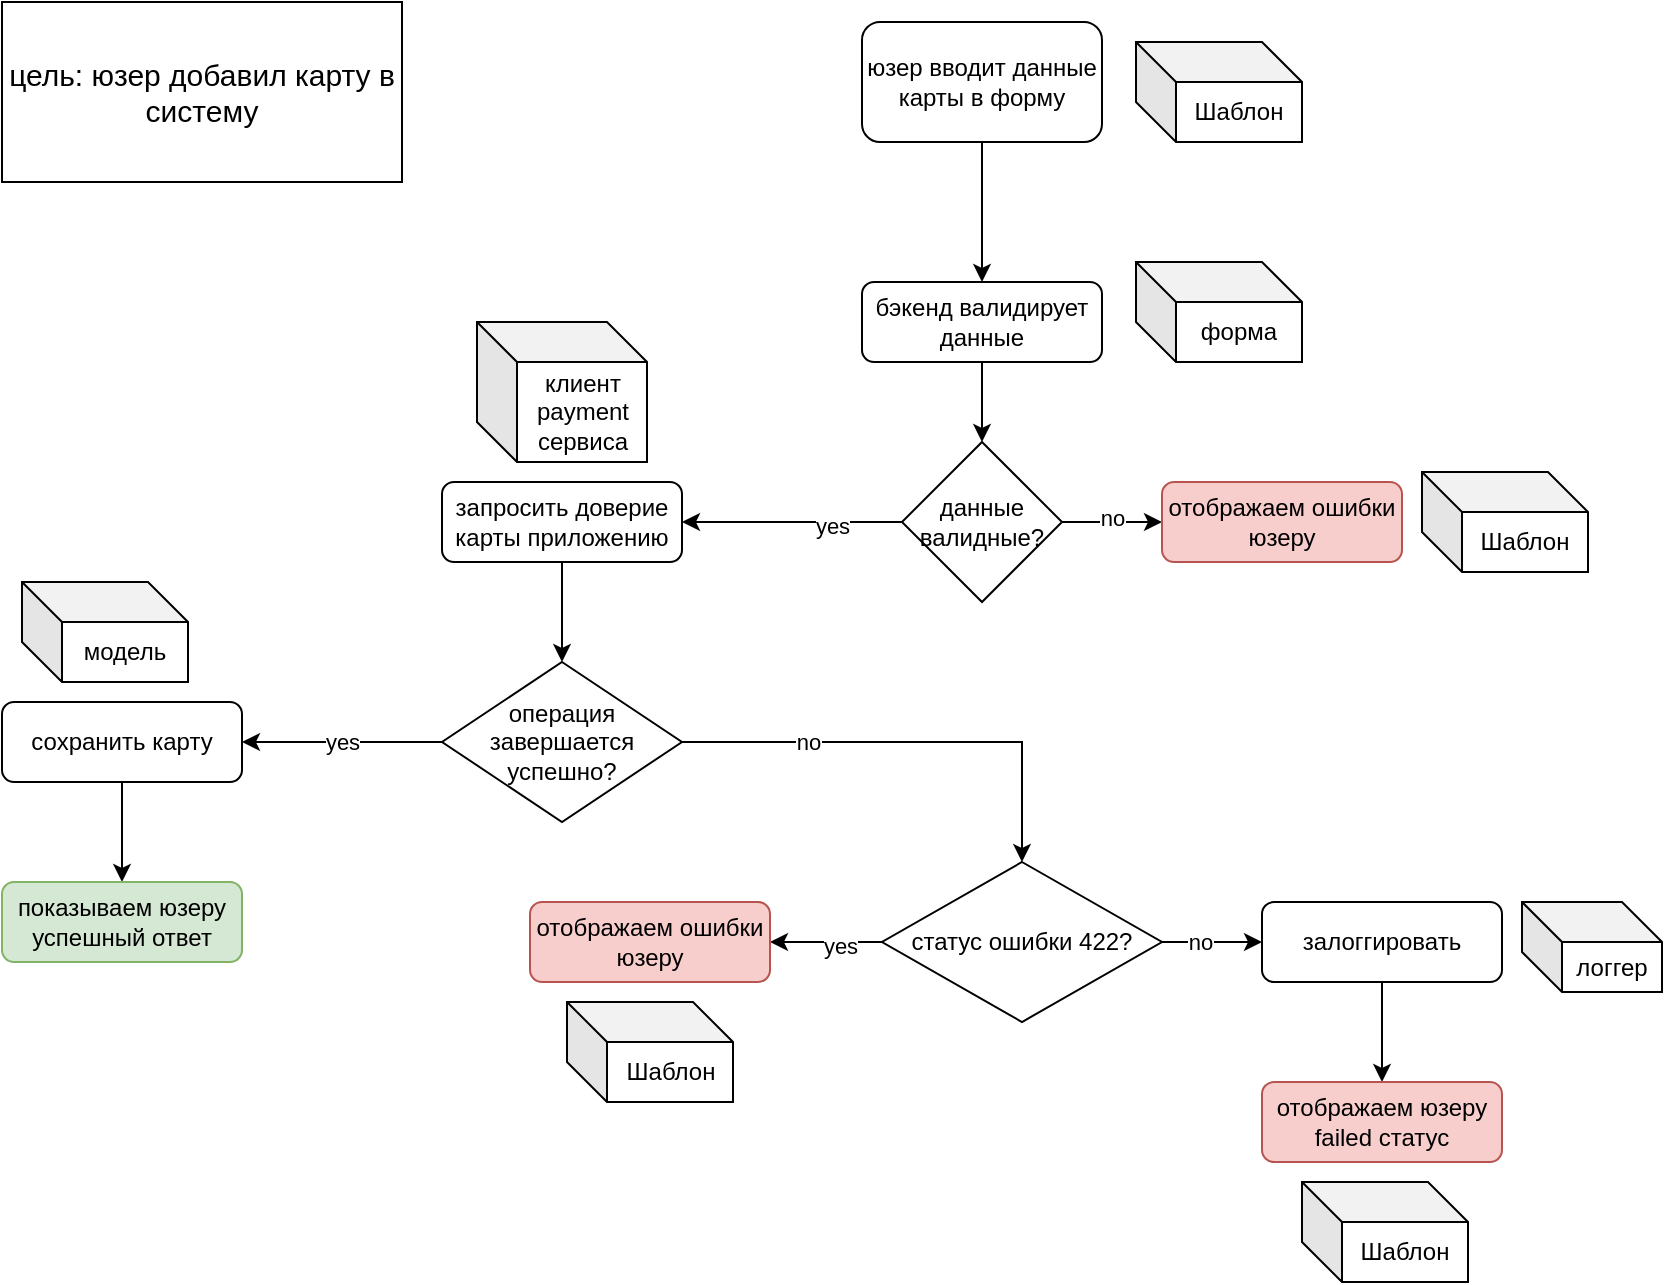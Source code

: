 <mxfile version="21.6.6" type="github">
  <diagram id="C5RBs43oDa-KdzZeNtuy" name="Page-1">
    <mxGraphModel dx="1468" dy="909" grid="1" gridSize="10" guides="1" tooltips="1" connect="1" arrows="1" fold="1" page="1" pageScale="1" pageWidth="827" pageHeight="1169" math="0" shadow="0">
      <root>
        <mxCell id="WIyWlLk6GJQsqaUBKTNV-0" />
        <mxCell id="WIyWlLk6GJQsqaUBKTNV-1" parent="WIyWlLk6GJQsqaUBKTNV-0" />
        <mxCell id="UOUn-AxjPs3sLsC2iMMm-11" value="" style="edgeStyle=orthogonalEdgeStyle;rounded=0;orthogonalLoop=1;jettySize=auto;html=1;" edge="1" parent="WIyWlLk6GJQsqaUBKTNV-1" source="WIyWlLk6GJQsqaUBKTNV-3" target="UOUn-AxjPs3sLsC2iMMm-2">
          <mxGeometry relative="1" as="geometry" />
        </mxCell>
        <mxCell id="WIyWlLk6GJQsqaUBKTNV-3" value="бэкенд валидирует данные" style="rounded=1;whiteSpace=wrap;html=1;fontSize=12;glass=0;strokeWidth=1;shadow=0;" parent="WIyWlLk6GJQsqaUBKTNV-1" vertex="1">
          <mxGeometry x="580" y="260" width="120" height="40" as="geometry" />
        </mxCell>
        <mxCell id="UOUn-AxjPs3sLsC2iMMm-10" value="" style="edgeStyle=orthogonalEdgeStyle;rounded=0;orthogonalLoop=1;jettySize=auto;html=1;entryX=0.5;entryY=0;entryDx=0;entryDy=0;" edge="1" parent="WIyWlLk6GJQsqaUBKTNV-1" source="UOUn-AxjPs3sLsC2iMMm-0" target="WIyWlLk6GJQsqaUBKTNV-3">
          <mxGeometry relative="1" as="geometry" />
        </mxCell>
        <mxCell id="UOUn-AxjPs3sLsC2iMMm-0" value="юзер вводит данные карты в форму" style="rounded=1;whiteSpace=wrap;html=1;" vertex="1" parent="WIyWlLk6GJQsqaUBKTNV-1">
          <mxGeometry x="580" y="130" width="120" height="60" as="geometry" />
        </mxCell>
        <mxCell id="UOUn-AxjPs3sLsC2iMMm-1" value="цель: юзер добавил карту в систему" style="rounded=0;whiteSpace=wrap;html=1;fontSize=15;" vertex="1" parent="WIyWlLk6GJQsqaUBKTNV-1">
          <mxGeometry x="150" y="120" width="200" height="90" as="geometry" />
        </mxCell>
        <mxCell id="UOUn-AxjPs3sLsC2iMMm-6" value="" style="edgeStyle=orthogonalEdgeStyle;rounded=0;orthogonalLoop=1;jettySize=auto;html=1;" edge="1" parent="WIyWlLk6GJQsqaUBKTNV-1" source="UOUn-AxjPs3sLsC2iMMm-2" target="UOUn-AxjPs3sLsC2iMMm-3">
          <mxGeometry relative="1" as="geometry" />
        </mxCell>
        <mxCell id="UOUn-AxjPs3sLsC2iMMm-9" value="no" style="edgeLabel;html=1;align=center;verticalAlign=middle;resizable=0;points=[];" vertex="1" connectable="0" parent="UOUn-AxjPs3sLsC2iMMm-6">
          <mxGeometry x="-0.003" y="2" relative="1" as="geometry">
            <mxPoint as="offset" />
          </mxGeometry>
        </mxCell>
        <mxCell id="UOUn-AxjPs3sLsC2iMMm-7" value="" style="edgeStyle=orthogonalEdgeStyle;rounded=0;orthogonalLoop=1;jettySize=auto;html=1;" edge="1" parent="WIyWlLk6GJQsqaUBKTNV-1" source="UOUn-AxjPs3sLsC2iMMm-2" target="UOUn-AxjPs3sLsC2iMMm-4">
          <mxGeometry relative="1" as="geometry" />
        </mxCell>
        <mxCell id="UOUn-AxjPs3sLsC2iMMm-8" value="yes" style="edgeLabel;html=1;align=center;verticalAlign=middle;resizable=0;points=[];" vertex="1" connectable="0" parent="UOUn-AxjPs3sLsC2iMMm-7">
          <mxGeometry x="-0.354" y="2" relative="1" as="geometry">
            <mxPoint as="offset" />
          </mxGeometry>
        </mxCell>
        <mxCell id="UOUn-AxjPs3sLsC2iMMm-2" value="данные валидные?" style="rhombus;whiteSpace=wrap;html=1;" vertex="1" parent="WIyWlLk6GJQsqaUBKTNV-1">
          <mxGeometry x="600" y="340" width="80" height="80" as="geometry" />
        </mxCell>
        <mxCell id="UOUn-AxjPs3sLsC2iMMm-3" value="отображаем ошибки юзеру" style="rounded=1;whiteSpace=wrap;html=1;fontSize=12;glass=0;strokeWidth=1;shadow=0;fillColor=#f8cecc;strokeColor=#b85450;" vertex="1" parent="WIyWlLk6GJQsqaUBKTNV-1">
          <mxGeometry x="730" y="360" width="120" height="40" as="geometry" />
        </mxCell>
        <mxCell id="UOUn-AxjPs3sLsC2iMMm-14" value="" style="edgeStyle=orthogonalEdgeStyle;rounded=0;orthogonalLoop=1;jettySize=auto;html=1;" edge="1" parent="WIyWlLk6GJQsqaUBKTNV-1" source="UOUn-AxjPs3sLsC2iMMm-4" target="UOUn-AxjPs3sLsC2iMMm-13">
          <mxGeometry relative="1" as="geometry" />
        </mxCell>
        <mxCell id="UOUn-AxjPs3sLsC2iMMm-4" value="запросить доверие карты приложению" style="rounded=1;whiteSpace=wrap;html=1;fontSize=12;glass=0;strokeWidth=1;shadow=0;" vertex="1" parent="WIyWlLk6GJQsqaUBKTNV-1">
          <mxGeometry x="370" y="360" width="120" height="40" as="geometry" />
        </mxCell>
        <mxCell id="UOUn-AxjPs3sLsC2iMMm-20" value="yes" style="edgeStyle=orthogonalEdgeStyle;rounded=0;orthogonalLoop=1;jettySize=auto;html=1;" edge="1" parent="WIyWlLk6GJQsqaUBKTNV-1" source="UOUn-AxjPs3sLsC2iMMm-13" target="UOUn-AxjPs3sLsC2iMMm-18">
          <mxGeometry relative="1" as="geometry" />
        </mxCell>
        <mxCell id="UOUn-AxjPs3sLsC2iMMm-22" value="" style="edgeStyle=orthogonalEdgeStyle;rounded=0;orthogonalLoop=1;jettySize=auto;html=1;entryX=0.5;entryY=0;entryDx=0;entryDy=0;" edge="1" parent="WIyWlLk6GJQsqaUBKTNV-1" source="UOUn-AxjPs3sLsC2iMMm-13" target="UOUn-AxjPs3sLsC2iMMm-26">
          <mxGeometry relative="1" as="geometry">
            <mxPoint x="570" y="490" as="targetPoint" />
          </mxGeometry>
        </mxCell>
        <mxCell id="UOUn-AxjPs3sLsC2iMMm-23" value="no" style="edgeLabel;html=1;align=center;verticalAlign=middle;resizable=0;points=[];" vertex="1" connectable="0" parent="UOUn-AxjPs3sLsC2iMMm-22">
          <mxGeometry x="-0.569" y="2" relative="1" as="geometry">
            <mxPoint x="13" y="2" as="offset" />
          </mxGeometry>
        </mxCell>
        <mxCell id="UOUn-AxjPs3sLsC2iMMm-13" value="операция завершается успешно?" style="rhombus;whiteSpace=wrap;html=1;" vertex="1" parent="WIyWlLk6GJQsqaUBKTNV-1">
          <mxGeometry x="370" y="450" width="120" height="80" as="geometry" />
        </mxCell>
        <mxCell id="UOUn-AxjPs3sLsC2iMMm-25" value="" style="edgeStyle=orthogonalEdgeStyle;rounded=0;orthogonalLoop=1;jettySize=auto;html=1;" edge="1" parent="WIyWlLk6GJQsqaUBKTNV-1" source="UOUn-AxjPs3sLsC2iMMm-18" target="UOUn-AxjPs3sLsC2iMMm-24">
          <mxGeometry relative="1" as="geometry" />
        </mxCell>
        <mxCell id="UOUn-AxjPs3sLsC2iMMm-18" value="сохранить карту" style="rounded=1;whiteSpace=wrap;html=1;fontSize=12;glass=0;strokeWidth=1;shadow=0;" vertex="1" parent="WIyWlLk6GJQsqaUBKTNV-1">
          <mxGeometry x="150" y="470" width="120" height="40" as="geometry" />
        </mxCell>
        <mxCell id="UOUn-AxjPs3sLsC2iMMm-24" value="показываем юзеру успешный ответ" style="rounded=1;whiteSpace=wrap;html=1;fontSize=12;glass=0;strokeWidth=1;shadow=0;fillColor=#d5e8d4;strokeColor=#82b366;" vertex="1" parent="WIyWlLk6GJQsqaUBKTNV-1">
          <mxGeometry x="150" y="560" width="120" height="40" as="geometry" />
        </mxCell>
        <mxCell id="UOUn-AxjPs3sLsC2iMMm-32" value="" style="edgeStyle=orthogonalEdgeStyle;rounded=0;orthogonalLoop=1;jettySize=auto;html=1;" edge="1" parent="WIyWlLk6GJQsqaUBKTNV-1" source="UOUn-AxjPs3sLsC2iMMm-26" target="UOUn-AxjPs3sLsC2iMMm-30">
          <mxGeometry relative="1" as="geometry" />
        </mxCell>
        <mxCell id="UOUn-AxjPs3sLsC2iMMm-35" value="no" style="edgeLabel;html=1;align=center;verticalAlign=middle;resizable=0;points=[];" vertex="1" connectable="0" parent="UOUn-AxjPs3sLsC2iMMm-32">
          <mxGeometry x="-0.256" relative="1" as="geometry">
            <mxPoint as="offset" />
          </mxGeometry>
        </mxCell>
        <mxCell id="UOUn-AxjPs3sLsC2iMMm-33" value="" style="edgeStyle=orthogonalEdgeStyle;rounded=0;orthogonalLoop=1;jettySize=auto;html=1;entryX=1;entryY=0.5;entryDx=0;entryDy=0;" edge="1" parent="WIyWlLk6GJQsqaUBKTNV-1" source="UOUn-AxjPs3sLsC2iMMm-26" target="UOUn-AxjPs3sLsC2iMMm-36">
          <mxGeometry relative="1" as="geometry" />
        </mxCell>
        <mxCell id="UOUn-AxjPs3sLsC2iMMm-34" value="yes" style="edgeLabel;html=1;align=center;verticalAlign=middle;resizable=0;points=[];" vertex="1" connectable="0" parent="UOUn-AxjPs3sLsC2iMMm-33">
          <mxGeometry x="-0.233" y="2" relative="1" as="geometry">
            <mxPoint as="offset" />
          </mxGeometry>
        </mxCell>
        <mxCell id="UOUn-AxjPs3sLsC2iMMm-26" value="статус ошибки 422?" style="rhombus;whiteSpace=wrap;html=1;" vertex="1" parent="WIyWlLk6GJQsqaUBKTNV-1">
          <mxGeometry x="590" y="550" width="140" height="80" as="geometry" />
        </mxCell>
        <mxCell id="UOUn-AxjPs3sLsC2iMMm-39" value="" style="edgeStyle=orthogonalEdgeStyle;rounded=0;orthogonalLoop=1;jettySize=auto;html=1;" edge="1" parent="WIyWlLk6GJQsqaUBKTNV-1" source="UOUn-AxjPs3sLsC2iMMm-30" target="UOUn-AxjPs3sLsC2iMMm-38">
          <mxGeometry relative="1" as="geometry" />
        </mxCell>
        <mxCell id="UOUn-AxjPs3sLsC2iMMm-30" value="залоггировать" style="rounded=1;whiteSpace=wrap;html=1;fontSize=12;glass=0;strokeWidth=1;shadow=0;" vertex="1" parent="WIyWlLk6GJQsqaUBKTNV-1">
          <mxGeometry x="780" y="570" width="120" height="40" as="geometry" />
        </mxCell>
        <mxCell id="UOUn-AxjPs3sLsC2iMMm-36" value="отображаем ошибки юзеру" style="rounded=1;whiteSpace=wrap;html=1;fontSize=12;glass=0;strokeWidth=1;shadow=0;fillColor=#f8cecc;strokeColor=#b85450;" vertex="1" parent="WIyWlLk6GJQsqaUBKTNV-1">
          <mxGeometry x="414" y="570" width="120" height="40" as="geometry" />
        </mxCell>
        <mxCell id="UOUn-AxjPs3sLsC2iMMm-38" value="отображаем юзеру failed статус" style="rounded=1;whiteSpace=wrap;html=1;fontSize=12;glass=0;strokeWidth=1;shadow=0;fillColor=#f8cecc;strokeColor=#b85450;" vertex="1" parent="WIyWlLk6GJQsqaUBKTNV-1">
          <mxGeometry x="780" y="660" width="120" height="40" as="geometry" />
        </mxCell>
        <mxCell id="UOUn-AxjPs3sLsC2iMMm-40" value="Шаблон" style="shape=cube;whiteSpace=wrap;html=1;boundedLbl=1;backgroundOutline=1;darkOpacity=0.05;darkOpacity2=0.1;" vertex="1" parent="WIyWlLk6GJQsqaUBKTNV-1">
          <mxGeometry x="717" y="140" width="83" height="50" as="geometry" />
        </mxCell>
        <mxCell id="UOUn-AxjPs3sLsC2iMMm-41" value="форма" style="shape=cube;whiteSpace=wrap;html=1;boundedLbl=1;backgroundOutline=1;darkOpacity=0.05;darkOpacity2=0.1;" vertex="1" parent="WIyWlLk6GJQsqaUBKTNV-1">
          <mxGeometry x="717" y="250" width="83" height="50" as="geometry" />
        </mxCell>
        <mxCell id="UOUn-AxjPs3sLsC2iMMm-42" value="Шаблон" style="shape=cube;whiteSpace=wrap;html=1;boundedLbl=1;backgroundOutline=1;darkOpacity=0.05;darkOpacity2=0.1;" vertex="1" parent="WIyWlLk6GJQsqaUBKTNV-1">
          <mxGeometry x="860" y="355" width="83" height="50" as="geometry" />
        </mxCell>
        <mxCell id="UOUn-AxjPs3sLsC2iMMm-43" value="клиент payment сервиса" style="shape=cube;whiteSpace=wrap;html=1;boundedLbl=1;backgroundOutline=1;darkOpacity=0.05;darkOpacity2=0.1;" vertex="1" parent="WIyWlLk6GJQsqaUBKTNV-1">
          <mxGeometry x="387.5" y="280" width="85" height="70" as="geometry" />
        </mxCell>
        <mxCell id="UOUn-AxjPs3sLsC2iMMm-44" value="модель" style="shape=cube;whiteSpace=wrap;html=1;boundedLbl=1;backgroundOutline=1;darkOpacity=0.05;darkOpacity2=0.1;" vertex="1" parent="WIyWlLk6GJQsqaUBKTNV-1">
          <mxGeometry x="160" y="410" width="83" height="50" as="geometry" />
        </mxCell>
        <mxCell id="UOUn-AxjPs3sLsC2iMMm-45" value="Шаблон" style="shape=cube;whiteSpace=wrap;html=1;boundedLbl=1;backgroundOutline=1;darkOpacity=0.05;darkOpacity2=0.1;" vertex="1" parent="WIyWlLk6GJQsqaUBKTNV-1">
          <mxGeometry x="432.5" y="620" width="83" height="50" as="geometry" />
        </mxCell>
        <mxCell id="UOUn-AxjPs3sLsC2iMMm-46" value="Шаблон" style="shape=cube;whiteSpace=wrap;html=1;boundedLbl=1;backgroundOutline=1;darkOpacity=0.05;darkOpacity2=0.1;" vertex="1" parent="WIyWlLk6GJQsqaUBKTNV-1">
          <mxGeometry x="800" y="710" width="83" height="50" as="geometry" />
        </mxCell>
        <mxCell id="UOUn-AxjPs3sLsC2iMMm-47" value="логгер" style="shape=cube;whiteSpace=wrap;html=1;boundedLbl=1;backgroundOutline=1;darkOpacity=0.05;darkOpacity2=0.1;" vertex="1" parent="WIyWlLk6GJQsqaUBKTNV-1">
          <mxGeometry x="910" y="570" width="70" height="45" as="geometry" />
        </mxCell>
      </root>
    </mxGraphModel>
  </diagram>
</mxfile>
